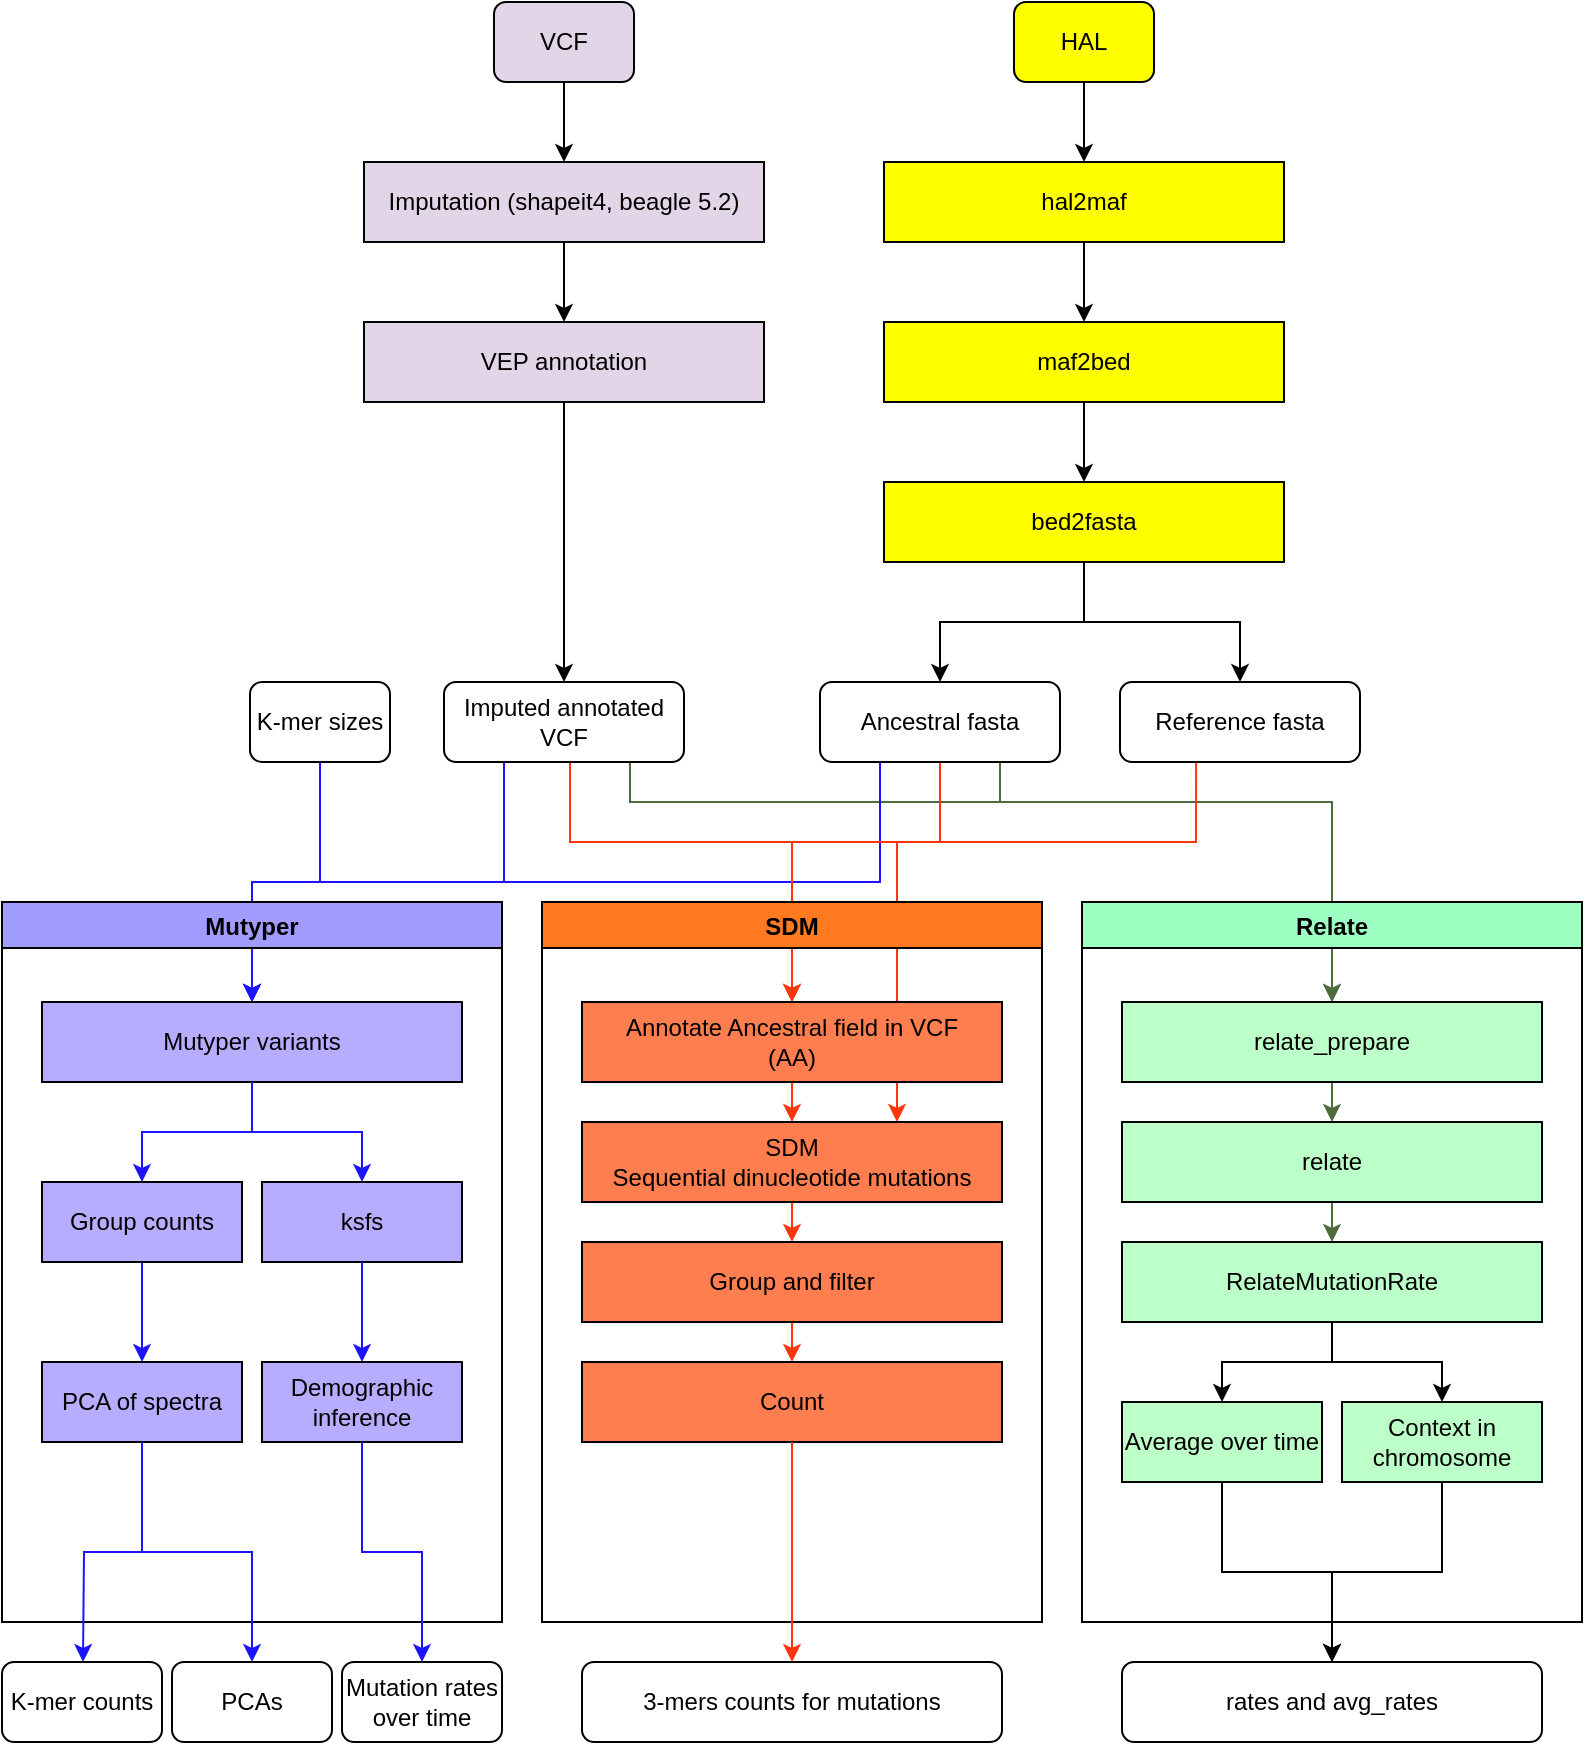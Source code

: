 <mxfile version="14.6.13" type="device"><diagram id="C5RBs43oDa-KdzZeNtuy" name="Page-1"><mxGraphModel dx="1346" dy="745" grid="1" gridSize="10" guides="1" tooltips="1" connect="1" arrows="1" fold="1" page="1" pageScale="1" pageWidth="827" pageHeight="1169" math="0" shadow="0"><root><mxCell id="WIyWlLk6GJQsqaUBKTNV-0"/><mxCell id="WIyWlLk6GJQsqaUBKTNV-1" parent="WIyWlLk6GJQsqaUBKTNV-0"/><mxCell id="MTLJq6F5qMyTtfyCgCC3-60" style="edgeStyle=orthogonalEdgeStyle;rounded=0;orthogonalLoop=1;jettySize=auto;html=1;exitX=0.5;exitY=1;exitDx=0;exitDy=0;shadow=0;strokeColor=#000000;fillColor=#4E6B3D;" parent="WIyWlLk6GJQsqaUBKTNV-1" source="WIyWlLk6GJQsqaUBKTNV-3" target="MTLJq6F5qMyTtfyCgCC3-45" edge="1"><mxGeometry relative="1" as="geometry"/></mxCell><mxCell id="WIyWlLk6GJQsqaUBKTNV-3" value="VCF" style="rounded=1;whiteSpace=wrap;html=1;fontSize=12;glass=0;strokeWidth=1;shadow=0;fillColor=#E1D5E7;" parent="WIyWlLk6GJQsqaUBKTNV-1" vertex="1"><mxGeometry x="265" y="20" width="70" height="40" as="geometry"/></mxCell><mxCell id="MTLJq6F5qMyTtfyCgCC3-9" style="edgeStyle=orthogonalEdgeStyle;rounded=0;orthogonalLoop=1;jettySize=auto;html=1;exitX=0.25;exitY=1;exitDx=0;exitDy=0;entryX=0.5;entryY=0;entryDx=0;entryDy=0;strokeColor=#1C14FF;" parent="WIyWlLk6GJQsqaUBKTNV-1" source="WIyWlLk6GJQsqaUBKTNV-11" target="MTLJq6F5qMyTtfyCgCC3-8" edge="1"><mxGeometry relative="1" as="geometry"/></mxCell><mxCell id="MTLJq6F5qMyTtfyCgCC3-24" style="edgeStyle=orthogonalEdgeStyle;rounded=0;orthogonalLoop=1;jettySize=auto;html=1;exitX=0.5;exitY=1;exitDx=0;exitDy=0;entryX=0.5;entryY=0;entryDx=0;entryDy=0;fillColor=#243AFF;strokeColor=#FF350D;" parent="WIyWlLk6GJQsqaUBKTNV-1" source="WIyWlLk6GJQsqaUBKTNV-11" target="MTLJq6F5qMyTtfyCgCC3-22" edge="1"><mxGeometry relative="1" as="geometry"><Array as="points"><mxPoint x="303" y="440"/><mxPoint x="414" y="440"/></Array></mxGeometry></mxCell><mxCell id="MTLJq6F5qMyTtfyCgCC3-43" style="edgeStyle=orthogonalEdgeStyle;rounded=0;orthogonalLoop=1;jettySize=auto;html=1;exitX=0.75;exitY=1;exitDx=0;exitDy=0;entryX=0.5;entryY=0;entryDx=0;entryDy=0;shadow=0;strokeColor=#4E6B3D;fillColor=#4E6B3D;" parent="WIyWlLk6GJQsqaUBKTNV-1" source="WIyWlLk6GJQsqaUBKTNV-11" target="MTLJq6F5qMyTtfyCgCC3-33" edge="1"><mxGeometry relative="1" as="geometry"><Array as="points"><mxPoint x="333" y="420"/><mxPoint x="684" y="420"/></Array></mxGeometry></mxCell><mxCell id="WIyWlLk6GJQsqaUBKTNV-11" value="Imputed annotated VCF" style="rounded=1;whiteSpace=wrap;html=1;fontSize=12;glass=0;strokeWidth=1;shadow=0;fillColor=#FFFFFF;" parent="WIyWlLk6GJQsqaUBKTNV-1" vertex="1"><mxGeometry x="240" y="360" width="120" height="40" as="geometry"/></mxCell><mxCell id="MTLJq6F5qMyTtfyCgCC3-11" style="edgeStyle=orthogonalEdgeStyle;rounded=0;orthogonalLoop=1;jettySize=auto;html=1;exitX=0.25;exitY=1;exitDx=0;exitDy=0;strokeColor=#000000;strokeColor=#1C14FF;" parent="WIyWlLk6GJQsqaUBKTNV-1" source="WIyWlLk6GJQsqaUBKTNV-12" target="MTLJq6F5qMyTtfyCgCC3-8" edge="1"><mxGeometry relative="1" as="geometry"><mxPoint x="167" y="515" as="targetPoint"/></mxGeometry></mxCell><mxCell id="MTLJq6F5qMyTtfyCgCC3-23" style="edgeStyle=orthogonalEdgeStyle;rounded=0;orthogonalLoop=1;jettySize=auto;html=1;exitX=0.5;exitY=1;exitDx=0;exitDy=0;entryX=0.5;entryY=0;entryDx=0;entryDy=0;strokeColor=#FF350D;fillColor=#FF370F;" parent="WIyWlLk6GJQsqaUBKTNV-1" source="WIyWlLk6GJQsqaUBKTNV-12" target="MTLJq6F5qMyTtfyCgCC3-22" edge="1"><mxGeometry relative="1" as="geometry"><Array as="points"><mxPoint x="488" y="440"/><mxPoint x="414" y="440"/></Array></mxGeometry></mxCell><mxCell id="MTLJq6F5qMyTtfyCgCC3-42" style="edgeStyle=orthogonalEdgeStyle;rounded=0;orthogonalLoop=1;jettySize=auto;html=1;exitX=0.75;exitY=1;exitDx=0;exitDy=0;entryX=0.5;entryY=0;entryDx=0;entryDy=0;shadow=0;strokeColor=#4E6B3D;fillColor=#97D077;" parent="WIyWlLk6GJQsqaUBKTNV-1" source="WIyWlLk6GJQsqaUBKTNV-12" target="MTLJq6F5qMyTtfyCgCC3-33" edge="1"><mxGeometry relative="1" as="geometry"><Array as="points"><mxPoint x="518" y="420"/><mxPoint x="684" y="420"/></Array></mxGeometry></mxCell><mxCell id="WIyWlLk6GJQsqaUBKTNV-12" value="Ancestral fasta" style="rounded=1;whiteSpace=wrap;html=1;fontSize=12;glass=0;strokeWidth=1;shadow=0;" parent="WIyWlLk6GJQsqaUBKTNV-1" vertex="1"><mxGeometry x="428" y="360" width="120" height="40" as="geometry"/></mxCell><mxCell id="MTLJq6F5qMyTtfyCgCC3-53" style="edgeStyle=orthogonalEdgeStyle;rounded=0;orthogonalLoop=1;jettySize=auto;html=1;exitX=0.5;exitY=1;exitDx=0;exitDy=0;entryX=0.5;entryY=0;entryDx=0;entryDy=0;shadow=0;strokeColor=#000000;fillColor=#4E6B3D;" parent="WIyWlLk6GJQsqaUBKTNV-1" source="CldryY1WdDw2oui8Y3Cn-0" target="MTLJq6F5qMyTtfyCgCC3-49" edge="1"><mxGeometry relative="1" as="geometry"/></mxCell><mxCell id="CldryY1WdDw2oui8Y3Cn-0" value="HAL" style="rounded=1;whiteSpace=wrap;html=1;fontSize=12;glass=0;strokeWidth=1;shadow=0;fillColor=#FFFF00;" parent="WIyWlLk6GJQsqaUBKTNV-1" vertex="1"><mxGeometry x="525" y="20" width="70" height="40" as="geometry"/></mxCell><mxCell id="CldryY1WdDw2oui8Y3Cn-11" value="" style="rounded=0;html=1;jettySize=auto;orthogonalLoop=1;fontSize=11;endArrow=block;endFill=0;endSize=8;strokeWidth=1;shadow=0;labelBackgroundColor=none;edgeStyle=orthogonalEdgeStyle;fillColor=#FFFF00;" parent="WIyWlLk6GJQsqaUBKTNV-1" edge="1"><mxGeometry y="20" relative="1" as="geometry"><mxPoint as="offset"/><mxPoint x="563" y="260" as="sourcePoint"/><mxPoint x="563" y="260" as="targetPoint"/></mxGeometry></mxCell><mxCell id="MTLJq6F5qMyTtfyCgCC3-26" style="edgeStyle=orthogonalEdgeStyle;rounded=0;orthogonalLoop=1;jettySize=auto;html=1;exitX=0.317;exitY=1;exitDx=0;exitDy=0;entryX=0.75;entryY=0;entryDx=0;entryDy=0;fillColor=#FF350D;strokeColor=#FF350D;exitPerimeter=0;" parent="WIyWlLk6GJQsqaUBKTNV-1" source="CldryY1WdDw2oui8Y3Cn-14" target="MTLJq6F5qMyTtfyCgCC3-20" edge="1"><mxGeometry relative="1" as="geometry"><Array as="points"><mxPoint x="616" y="440"/><mxPoint x="467" y="440"/></Array></mxGeometry></mxCell><mxCell id="CldryY1WdDw2oui8Y3Cn-14" value="Reference fasta" style="rounded=1;whiteSpace=wrap;html=1;fontSize=12;glass=0;strokeWidth=1;shadow=0;" parent="WIyWlLk6GJQsqaUBKTNV-1" vertex="1"><mxGeometry x="578" y="360" width="120" height="40" as="geometry"/></mxCell><mxCell id="MTLJq6F5qMyTtfyCgCC3-3" value="SDM" style="swimlane;fillColor=#FF7A21;" parent="WIyWlLk6GJQsqaUBKTNV-1" vertex="1"><mxGeometry x="289" y="470" width="250" height="360" as="geometry"/></mxCell><mxCell id="MTLJq6F5qMyTtfyCgCC3-30" style="edgeStyle=orthogonalEdgeStyle;rounded=0;orthogonalLoop=1;jettySize=auto;html=1;exitX=0.5;exitY=1;exitDx=0;exitDy=0;entryX=0.5;entryY=0;entryDx=0;entryDy=0;shadow=0;strokeColor=#000000;fillColor=#FF350D;strokeColor=#FF350D;" parent="MTLJq6F5qMyTtfyCgCC3-3" source="MTLJq6F5qMyTtfyCgCC3-20" target="MTLJq6F5qMyTtfyCgCC3-27" edge="1"><mxGeometry relative="1" as="geometry"/></mxCell><mxCell id="MTLJq6F5qMyTtfyCgCC3-20" value="SDM&lt;br&gt;Sequential dinucleotide mutations" style="rounded=0;whiteSpace=wrap;html=1;fillColor=#FF7E4F;" parent="MTLJq6F5qMyTtfyCgCC3-3" vertex="1"><mxGeometry x="20" y="110" width="210" height="40" as="geometry"/></mxCell><mxCell id="MTLJq6F5qMyTtfyCgCC3-25" style="edgeStyle=orthogonalEdgeStyle;rounded=0;orthogonalLoop=1;jettySize=auto;html=1;exitX=0.5;exitY=1;exitDx=0;exitDy=0;entryX=0.5;entryY=0;entryDx=0;entryDy=0;strokeColor=#FF350D;" parent="MTLJq6F5qMyTtfyCgCC3-3" source="MTLJq6F5qMyTtfyCgCC3-22" target="MTLJq6F5qMyTtfyCgCC3-20" edge="1"><mxGeometry relative="1" as="geometry"/></mxCell><mxCell id="MTLJq6F5qMyTtfyCgCC3-22" value="Annotate Ancestral field in VCF&lt;br&gt;(AA)" style="rounded=0;whiteSpace=wrap;html=1;fillColor=#FF7E4F;" parent="MTLJq6F5qMyTtfyCgCC3-3" vertex="1"><mxGeometry x="20" y="50" width="210" height="40" as="geometry"/></mxCell><mxCell id="MTLJq6F5qMyTtfyCgCC3-31" style="edgeStyle=orthogonalEdgeStyle;rounded=0;orthogonalLoop=1;jettySize=auto;html=1;exitX=0.5;exitY=1;exitDx=0;exitDy=0;entryX=0.5;entryY=0;entryDx=0;entryDy=0;shadow=0;strokeColor=#000000;fillColor=#FF350D;strokeColor=#FF350D;" parent="MTLJq6F5qMyTtfyCgCC3-3" source="MTLJq6F5qMyTtfyCgCC3-27" target="MTLJq6F5qMyTtfyCgCC3-28" edge="1"><mxGeometry relative="1" as="geometry"/></mxCell><mxCell id="MTLJq6F5qMyTtfyCgCC3-27" value="Group and filter" style="rounded=0;whiteSpace=wrap;html=1;fillColor=#FF7E4F;" parent="MTLJq6F5qMyTtfyCgCC3-3" vertex="1"><mxGeometry x="20" y="170" width="210" height="40" as="geometry"/></mxCell><mxCell id="MTLJq6F5qMyTtfyCgCC3-28" value="Count" style="rounded=0;whiteSpace=wrap;html=1;fillColor=#FF7E4F;" parent="MTLJq6F5qMyTtfyCgCC3-3" vertex="1"><mxGeometry x="20" y="230" width="210" height="40" as="geometry"/></mxCell><mxCell id="MTLJq6F5qMyTtfyCgCC3-4" value="Relate" style="swimlane;fillColor=#9EFFC2;" parent="WIyWlLk6GJQsqaUBKTNV-1" vertex="1"><mxGeometry x="559" y="470" width="250" height="360" as="geometry"/></mxCell><mxCell id="MTLJq6F5qMyTtfyCgCC3-40" style="edgeStyle=orthogonalEdgeStyle;rounded=0;orthogonalLoop=1;jettySize=auto;html=1;exitX=0.5;exitY=1;exitDx=0;exitDy=0;entryX=0.5;entryY=0;entryDx=0;entryDy=0;shadow=0;strokeColor=#4E6B3D;fillColor=#33FF33;" parent="MTLJq6F5qMyTtfyCgCC3-4" source="MTLJq6F5qMyTtfyCgCC3-33" target="MTLJq6F5qMyTtfyCgCC3-34" edge="1"><mxGeometry relative="1" as="geometry"/></mxCell><mxCell id="MTLJq6F5qMyTtfyCgCC3-33" value="relate_prepare" style="rounded=0;whiteSpace=wrap;html=1;fillColor=#BDFFC8;" parent="MTLJq6F5qMyTtfyCgCC3-4" vertex="1"><mxGeometry x="20" y="50" width="210" height="40" as="geometry"/></mxCell><mxCell id="MTLJq6F5qMyTtfyCgCC3-39" style="edgeStyle=orthogonalEdgeStyle;rounded=0;orthogonalLoop=1;jettySize=auto;html=1;exitX=0.5;exitY=1;exitDx=0;exitDy=0;entryX=0.5;entryY=0;entryDx=0;entryDy=0;shadow=0;fillColor=#33FF33;strokeColor=#4E6B3D" parent="MTLJq6F5qMyTtfyCgCC3-4" source="MTLJq6F5qMyTtfyCgCC3-34" target="MTLJq6F5qMyTtfyCgCC3-36" edge="1"><mxGeometry relative="1" as="geometry"/></mxCell><mxCell id="MTLJq6F5qMyTtfyCgCC3-34" value="relate" style="rounded=0;whiteSpace=wrap;html=1;fillColor=#BDFFC8;" parent="MTLJq6F5qMyTtfyCgCC3-4" vertex="1"><mxGeometry x="20" y="110" width="210" height="40" as="geometry"/></mxCell><mxCell id="qzGY3BjiMp0c-bN3sSEV-2" style="edgeStyle=orthogonalEdgeStyle;rounded=0;orthogonalLoop=1;jettySize=auto;html=1;exitX=0.5;exitY=1;exitDx=0;exitDy=0;entryX=0.5;entryY=0;entryDx=0;entryDy=0;" edge="1" parent="MTLJq6F5qMyTtfyCgCC3-4" source="MTLJq6F5qMyTtfyCgCC3-36" target="qzGY3BjiMp0c-bN3sSEV-0"><mxGeometry relative="1" as="geometry"><Array as="points"><mxPoint x="125" y="230"/><mxPoint x="70" y="230"/></Array></mxGeometry></mxCell><mxCell id="qzGY3BjiMp0c-bN3sSEV-3" style="edgeStyle=orthogonalEdgeStyle;rounded=0;orthogonalLoop=1;jettySize=auto;html=1;exitX=0.5;exitY=1;exitDx=0;exitDy=0;entryX=0.5;entryY=0;entryDx=0;entryDy=0;" edge="1" parent="MTLJq6F5qMyTtfyCgCC3-4" source="MTLJq6F5qMyTtfyCgCC3-36" target="qzGY3BjiMp0c-bN3sSEV-1"><mxGeometry relative="1" as="geometry"/></mxCell><mxCell id="MTLJq6F5qMyTtfyCgCC3-36" value="RelateMutationRate&lt;br&gt;" style="rounded=0;whiteSpace=wrap;html=1;fillColor=#BDFFC8;" parent="MTLJq6F5qMyTtfyCgCC3-4" vertex="1"><mxGeometry x="20" y="170" width="210" height="40" as="geometry"/></mxCell><mxCell id="MTLJq6F5qMyTtfyCgCC3-37" value="rates and avg_rates" style="rounded=1;whiteSpace=wrap;html=1;fontSize=12;glass=0;strokeWidth=1;shadow=0;" parent="MTLJq6F5qMyTtfyCgCC3-4" vertex="1"><mxGeometry x="20" y="380" width="210" height="40" as="geometry"/></mxCell><mxCell id="qzGY3BjiMp0c-bN3sSEV-4" style="edgeStyle=orthogonalEdgeStyle;rounded=0;orthogonalLoop=1;jettySize=auto;html=1;exitX=0.5;exitY=1;exitDx=0;exitDy=0;entryX=0.5;entryY=0;entryDx=0;entryDy=0;" edge="1" parent="MTLJq6F5qMyTtfyCgCC3-4" source="qzGY3BjiMp0c-bN3sSEV-0" target="MTLJq6F5qMyTtfyCgCC3-37"><mxGeometry relative="1" as="geometry"/></mxCell><mxCell id="qzGY3BjiMp0c-bN3sSEV-0" value="Average over time" style="rounded=0;whiteSpace=wrap;html=1;fillColor=#BDFFC8;" vertex="1" parent="MTLJq6F5qMyTtfyCgCC3-4"><mxGeometry x="20" y="250" width="100" height="40" as="geometry"/></mxCell><mxCell id="qzGY3BjiMp0c-bN3sSEV-5" style="edgeStyle=orthogonalEdgeStyle;rounded=0;orthogonalLoop=1;jettySize=auto;html=1;exitX=0.5;exitY=1;exitDx=0;exitDy=0;entryX=0.5;entryY=0;entryDx=0;entryDy=0;" edge="1" parent="MTLJq6F5qMyTtfyCgCC3-4" source="qzGY3BjiMp0c-bN3sSEV-1" target="MTLJq6F5qMyTtfyCgCC3-37"><mxGeometry relative="1" as="geometry"/></mxCell><mxCell id="qzGY3BjiMp0c-bN3sSEV-1" value="Context in chromosome" style="rounded=0;whiteSpace=wrap;html=1;fillColor=#BDFFC8;" vertex="1" parent="MTLJq6F5qMyTtfyCgCC3-4"><mxGeometry x="130" y="250" width="100" height="40" as="geometry"/></mxCell><mxCell id="MTLJq6F5qMyTtfyCgCC3-10" style="edgeStyle=orthogonalEdgeStyle;rounded=0;orthogonalLoop=1;jettySize=auto;html=1;exitX=0.5;exitY=1;exitDx=0;exitDy=0;entryX=0.5;entryY=0;entryDx=0;entryDy=0;strokeColor=#1C14FF;" parent="WIyWlLk6GJQsqaUBKTNV-1" source="MTLJq6F5qMyTtfyCgCC3-5" target="MTLJq6F5qMyTtfyCgCC3-8" edge="1"><mxGeometry relative="1" as="geometry"><Array as="points"><mxPoint x="178" y="460"/><mxPoint x="144" y="460"/></Array></mxGeometry></mxCell><mxCell id="MTLJq6F5qMyTtfyCgCC3-5" value="K-mer sizes" style="rounded=1;whiteSpace=wrap;html=1;fontSize=12;glass=0;strokeWidth=1;shadow=0;" parent="WIyWlLk6GJQsqaUBKTNV-1" vertex="1"><mxGeometry x="143" y="360" width="70" height="40" as="geometry"/></mxCell><mxCell id="MTLJq6F5qMyTtfyCgCC3-2" value="Mutyper" style="swimlane;fillColor=#A29CFF;" parent="WIyWlLk6GJQsqaUBKTNV-1" vertex="1"><mxGeometry x="19" y="470" width="250" height="360" as="geometry"/></mxCell><mxCell id="MTLJq6F5qMyTtfyCgCC3-16" style="edgeStyle=orthogonalEdgeStyle;rounded=0;orthogonalLoop=1;jettySize=auto;html=1;exitX=0.5;exitY=1;exitDx=0;exitDy=0;entryX=0.5;entryY=0;entryDx=0;entryDy=0;strokeColor=#1C14FF;" parent="MTLJq6F5qMyTtfyCgCC3-2" source="MTLJq6F5qMyTtfyCgCC3-8" target="MTLJq6F5qMyTtfyCgCC3-12" edge="1"><mxGeometry relative="1" as="geometry"/></mxCell><mxCell id="MTLJq6F5qMyTtfyCgCC3-8" value="Mutyper variants" style="rounded=0;whiteSpace=wrap;html=1;fillColor=#B6ADFF;" parent="MTLJq6F5qMyTtfyCgCC3-2" vertex="1"><mxGeometry x="20" y="50" width="210" height="40" as="geometry"/></mxCell><mxCell id="MTLJq6F5qMyTtfyCgCC3-17" style="edgeStyle=orthogonalEdgeStyle;rounded=0;orthogonalLoop=1;jettySize=auto;html=1;exitX=0.5;exitY=1;exitDx=0;exitDy=0;entryX=0.5;entryY=0;entryDx=0;entryDy=0;strokeColor=#1C14FF;" parent="MTLJq6F5qMyTtfyCgCC3-2" source="MTLJq6F5qMyTtfyCgCC3-12" target="MTLJq6F5qMyTtfyCgCC3-13" edge="1"><mxGeometry relative="1" as="geometry"/></mxCell><mxCell id="MTLJq6F5qMyTtfyCgCC3-12" value="Group counts" style="rounded=0;whiteSpace=wrap;html=1;fillColor=#B6ADFF;" parent="MTLJq6F5qMyTtfyCgCC3-2" vertex="1"><mxGeometry x="20" y="140" width="100" height="40" as="geometry"/></mxCell><mxCell id="MTLJq6F5qMyTtfyCgCC3-13" value="PCA of spectra" style="rounded=0;whiteSpace=wrap;html=1;fillColor=#B6ADFF;" parent="MTLJq6F5qMyTtfyCgCC3-2" vertex="1"><mxGeometry x="20" y="230" width="100" height="40" as="geometry"/></mxCell><mxCell id="qzGY3BjiMp0c-bN3sSEV-12" value="ksfs" style="rounded=0;whiteSpace=wrap;html=1;fillColor=#B6ADFF;" vertex="1" parent="MTLJq6F5qMyTtfyCgCC3-2"><mxGeometry x="130" y="140" width="100" height="40" as="geometry"/></mxCell><mxCell id="qzGY3BjiMp0c-bN3sSEV-14" style="edgeStyle=orthogonalEdgeStyle;rounded=0;orthogonalLoop=1;jettySize=auto;html=1;exitX=0.5;exitY=1;exitDx=0;exitDy=0;strokeColor=#1C14FF;" edge="1" parent="MTLJq6F5qMyTtfyCgCC3-2" source="MTLJq6F5qMyTtfyCgCC3-8" target="qzGY3BjiMp0c-bN3sSEV-12"><mxGeometry relative="1" as="geometry"><mxPoint x="135" y="100" as="sourcePoint"/><mxPoint x="80" y="150" as="targetPoint"/></mxGeometry></mxCell><mxCell id="qzGY3BjiMp0c-bN3sSEV-15" style="edgeStyle=orthogonalEdgeStyle;rounded=0;orthogonalLoop=1;jettySize=auto;html=1;exitX=0.5;exitY=1;exitDx=0;exitDy=0;entryX=0.5;entryY=0;entryDx=0;entryDy=0;strokeColor=#1C14FF;" edge="1" parent="MTLJq6F5qMyTtfyCgCC3-2" source="qzGY3BjiMp0c-bN3sSEV-12" target="qzGY3BjiMp0c-bN3sSEV-16"><mxGeometry relative="1" as="geometry"><mxPoint x="80" y="190" as="sourcePoint"/><mxPoint x="135" y="240" as="targetPoint"/></mxGeometry></mxCell><mxCell id="qzGY3BjiMp0c-bN3sSEV-16" value="Demographic inference" style="rounded=0;whiteSpace=wrap;html=1;fillColor=#B6ADFF;" vertex="1" parent="MTLJq6F5qMyTtfyCgCC3-2"><mxGeometry x="130" y="230" width="100" height="40" as="geometry"/></mxCell><mxCell id="MTLJq6F5qMyTtfyCgCC3-15" value="PCAs" style="rounded=1;whiteSpace=wrap;html=1;fontSize=12;glass=0;strokeWidth=1;shadow=0;" parent="WIyWlLk6GJQsqaUBKTNV-1" vertex="1"><mxGeometry x="104" y="850" width="80" height="40" as="geometry"/></mxCell><mxCell id="MTLJq6F5qMyTtfyCgCC3-18" style="edgeStyle=orthogonalEdgeStyle;rounded=0;orthogonalLoop=1;jettySize=auto;html=1;exitX=0.5;exitY=1;exitDx=0;exitDy=0;entryX=0.5;entryY=0;entryDx=0;entryDy=0;strokeColor=#1C14FF;" parent="WIyWlLk6GJQsqaUBKTNV-1" source="MTLJq6F5qMyTtfyCgCC3-13" edge="1"><mxGeometry relative="1" as="geometry"><mxPoint x="59.5" y="850" as="targetPoint"/></mxGeometry></mxCell><mxCell id="MTLJq6F5qMyTtfyCgCC3-19" style="edgeStyle=orthogonalEdgeStyle;rounded=0;orthogonalLoop=1;jettySize=auto;html=1;exitX=0.5;exitY=1;exitDx=0;exitDy=0;strokeColor=#1C14FF;" parent="WIyWlLk6GJQsqaUBKTNV-1" source="MTLJq6F5qMyTtfyCgCC3-13" target="MTLJq6F5qMyTtfyCgCC3-15" edge="1"><mxGeometry relative="1" as="geometry"/></mxCell><mxCell id="MTLJq6F5qMyTtfyCgCC3-29" value="3-mers counts for mutations" style="rounded=1;whiteSpace=wrap;html=1;fontSize=12;glass=0;strokeWidth=1;shadow=0;" parent="WIyWlLk6GJQsqaUBKTNV-1" vertex="1"><mxGeometry x="309" y="850" width="210" height="40" as="geometry"/></mxCell><mxCell id="MTLJq6F5qMyTtfyCgCC3-32" style="edgeStyle=orthogonalEdgeStyle;rounded=0;orthogonalLoop=1;jettySize=auto;html=1;exitX=0.5;exitY=1;exitDx=0;exitDy=0;entryX=0.5;entryY=0;entryDx=0;entryDy=0;shadow=0;strokeColor=#000000;fillColor=#FF350D;strokeColor=#FF350D;" parent="WIyWlLk6GJQsqaUBKTNV-1" source="MTLJq6F5qMyTtfyCgCC3-28" target="MTLJq6F5qMyTtfyCgCC3-29" edge="1"><mxGeometry relative="1" as="geometry"/></mxCell><mxCell id="MTLJq6F5qMyTtfyCgCC3-59" style="edgeStyle=orthogonalEdgeStyle;rounded=0;orthogonalLoop=1;jettySize=auto;html=1;exitX=0.5;exitY=1;exitDx=0;exitDy=0;entryX=0.5;entryY=0;entryDx=0;entryDy=0;shadow=0;strokeColor=#000000;fillColor=#4E6B3D;" parent="WIyWlLk6GJQsqaUBKTNV-1" source="MTLJq6F5qMyTtfyCgCC3-45" target="MTLJq6F5qMyTtfyCgCC3-46" edge="1"><mxGeometry relative="1" as="geometry"/></mxCell><mxCell id="MTLJq6F5qMyTtfyCgCC3-45" value="Imputation (shapeit4, beagle 5.2)" style="rounded=0;whiteSpace=wrap;html=1;fillColor=#E1D5E7;" parent="WIyWlLk6GJQsqaUBKTNV-1" vertex="1"><mxGeometry x="200" y="100" width="200" height="40" as="geometry"/></mxCell><mxCell id="MTLJq6F5qMyTtfyCgCC3-58" style="edgeStyle=orthogonalEdgeStyle;rounded=0;orthogonalLoop=1;jettySize=auto;html=1;exitX=0.5;exitY=1;exitDx=0;exitDy=0;entryX=0.5;entryY=0;entryDx=0;entryDy=0;shadow=0;strokeColor=#000000;fillColor=#4E6B3D;" parent="WIyWlLk6GJQsqaUBKTNV-1" source="MTLJq6F5qMyTtfyCgCC3-46" target="WIyWlLk6GJQsqaUBKTNV-11" edge="1"><mxGeometry relative="1" as="geometry"/></mxCell><mxCell id="MTLJq6F5qMyTtfyCgCC3-46" value="VEP annotation" style="rounded=0;whiteSpace=wrap;html=1;fillColor=#E1D5E7;" parent="WIyWlLk6GJQsqaUBKTNV-1" vertex="1"><mxGeometry x="200" y="180" width="200" height="40" as="geometry"/></mxCell><mxCell id="MTLJq6F5qMyTtfyCgCC3-54" style="edgeStyle=orthogonalEdgeStyle;rounded=0;orthogonalLoop=1;jettySize=auto;html=1;exitX=0.5;exitY=1;exitDx=0;exitDy=0;entryX=0.5;entryY=0;entryDx=0;entryDy=0;shadow=0;strokeColor=#000000;fillColor=#4E6B3D;" parent="WIyWlLk6GJQsqaUBKTNV-1" source="MTLJq6F5qMyTtfyCgCC3-49" target="MTLJq6F5qMyTtfyCgCC3-50" edge="1"><mxGeometry relative="1" as="geometry"/></mxCell><mxCell id="MTLJq6F5qMyTtfyCgCC3-49" value="hal2maf" style="rounded=0;whiteSpace=wrap;html=1;fillColor=#FFFF00;" parent="WIyWlLk6GJQsqaUBKTNV-1" vertex="1"><mxGeometry x="460" y="100" width="200" height="40" as="geometry"/></mxCell><mxCell id="MTLJq6F5qMyTtfyCgCC3-55" style="edgeStyle=orthogonalEdgeStyle;rounded=0;orthogonalLoop=1;jettySize=auto;html=1;exitX=0.5;exitY=1;exitDx=0;exitDy=0;entryX=0.5;entryY=0;entryDx=0;entryDy=0;shadow=0;strokeColor=#000000;fillColor=#4E6B3D;" parent="WIyWlLk6GJQsqaUBKTNV-1" source="MTLJq6F5qMyTtfyCgCC3-50" target="MTLJq6F5qMyTtfyCgCC3-51" edge="1"><mxGeometry relative="1" as="geometry"/></mxCell><mxCell id="MTLJq6F5qMyTtfyCgCC3-50" value="maf2bed" style="rounded=0;whiteSpace=wrap;html=1;fillColor=#FFFF00;" parent="WIyWlLk6GJQsqaUBKTNV-1" vertex="1"><mxGeometry x="460" y="180" width="200" height="40" as="geometry"/></mxCell><mxCell id="MTLJq6F5qMyTtfyCgCC3-56" style="edgeStyle=orthogonalEdgeStyle;rounded=0;orthogonalLoop=1;jettySize=auto;html=1;exitX=0.5;exitY=1;exitDx=0;exitDy=0;shadow=0;strokeColor=#000000;fillColor=#4E6B3D;" parent="WIyWlLk6GJQsqaUBKTNV-1" source="MTLJq6F5qMyTtfyCgCC3-51" target="CldryY1WdDw2oui8Y3Cn-14" edge="1"><mxGeometry relative="1" as="geometry"/></mxCell><mxCell id="MTLJq6F5qMyTtfyCgCC3-57" style="edgeStyle=orthogonalEdgeStyle;rounded=0;orthogonalLoop=1;jettySize=auto;html=1;exitX=0.5;exitY=1;exitDx=0;exitDy=0;entryX=0.5;entryY=0;entryDx=0;entryDy=0;shadow=0;strokeColor=#000000;fillColor=#4E6B3D;" parent="WIyWlLk6GJQsqaUBKTNV-1" source="MTLJq6F5qMyTtfyCgCC3-51" target="WIyWlLk6GJQsqaUBKTNV-12" edge="1"><mxGeometry relative="1" as="geometry"/></mxCell><mxCell id="MTLJq6F5qMyTtfyCgCC3-51" value="bed2fasta" style="rounded=0;whiteSpace=wrap;html=1;fillColor=#FFFF00;" parent="WIyWlLk6GJQsqaUBKTNV-1" vertex="1"><mxGeometry x="460" y="260" width="200" height="40" as="geometry"/></mxCell><mxCell id="qzGY3BjiMp0c-bN3sSEV-18" value="Mutation rates over time" style="rounded=1;whiteSpace=wrap;html=1;fontSize=12;glass=0;strokeWidth=1;shadow=0;" vertex="1" parent="WIyWlLk6GJQsqaUBKTNV-1"><mxGeometry x="189" y="850" width="80" height="40" as="geometry"/></mxCell><mxCell id="qzGY3BjiMp0c-bN3sSEV-19" value="K-mer counts" style="rounded=1;whiteSpace=wrap;html=1;fontSize=12;glass=0;strokeWidth=1;shadow=0;" vertex="1" parent="WIyWlLk6GJQsqaUBKTNV-1"><mxGeometry x="19" y="850" width="80" height="40" as="geometry"/></mxCell><mxCell id="qzGY3BjiMp0c-bN3sSEV-21" style="edgeStyle=orthogonalEdgeStyle;rounded=0;orthogonalLoop=1;jettySize=auto;html=1;exitX=0.5;exitY=1;exitDx=0;exitDy=0;strokeColor=#1C14FF;" edge="1" parent="WIyWlLk6GJQsqaUBKTNV-1" source="qzGY3BjiMp0c-bN3sSEV-16" target="qzGY3BjiMp0c-bN3sSEV-18"><mxGeometry relative="1" as="geometry"><mxPoint x="99" y="750" as="sourcePoint"/><mxPoint x="154" y="860" as="targetPoint"/></mxGeometry></mxCell></root></mxGraphModel></diagram></mxfile>